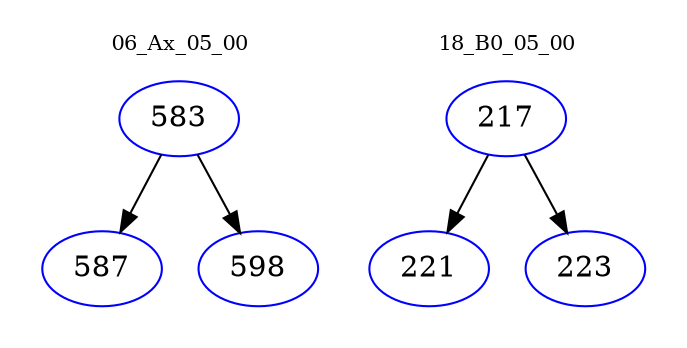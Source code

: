 digraph{
subgraph cluster_0 {
color = white
label = "06_Ax_05_00";
fontsize=10;
T0_583 [label="583", color="blue"]
T0_583 -> T0_587 [color="black"]
T0_587 [label="587", color="blue"]
T0_583 -> T0_598 [color="black"]
T0_598 [label="598", color="blue"]
}
subgraph cluster_1 {
color = white
label = "18_B0_05_00";
fontsize=10;
T1_217 [label="217", color="blue"]
T1_217 -> T1_221 [color="black"]
T1_221 [label="221", color="blue"]
T1_217 -> T1_223 [color="black"]
T1_223 [label="223", color="blue"]
}
}
